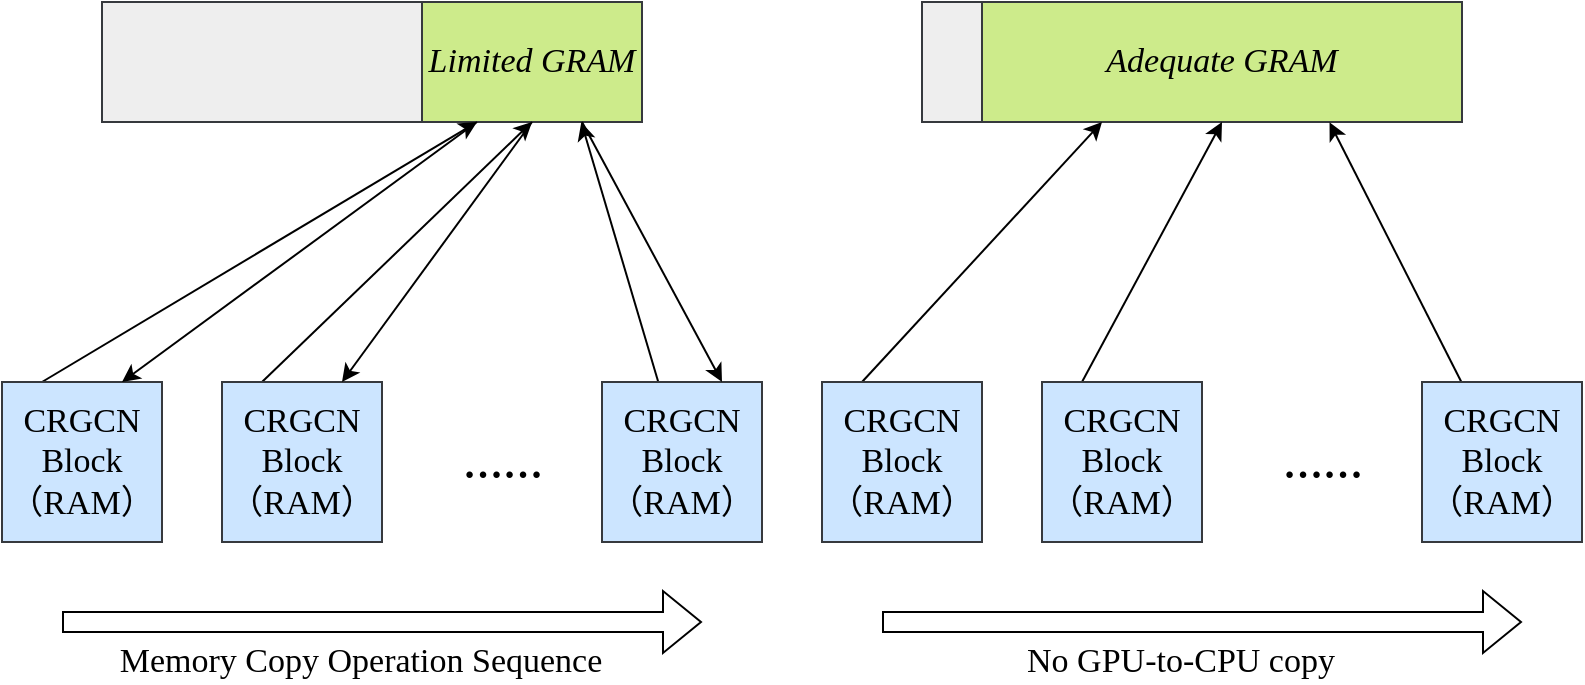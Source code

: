 <mxfile version="18.1.3" type="github">
  <diagram id="kj2rZyOZe8FcI417vjF9" name="Page-1">
    <mxGraphModel dx="1102" dy="591" grid="1" gridSize="10" guides="1" tooltips="1" connect="1" arrows="1" fold="1" page="1" pageScale="1" pageWidth="827" pageHeight="1169" math="0" shadow="0">
      <root>
        <mxCell id="0" />
        <mxCell id="1" parent="0" />
        <mxCell id="e_Yc5ugnPnlB0kdQN6kO-5" value="" style="group;fontStyle=2" vertex="1" connectable="0" parent="1">
          <mxGeometry x="60" y="200" width="270" height="60" as="geometry" />
        </mxCell>
        <mxCell id="e_Yc5ugnPnlB0kdQN6kO-3" value="" style="rounded=0;whiteSpace=wrap;html=1;strokeColor=#36393d;fillColor=#eeeeee;" vertex="1" parent="e_Yc5ugnPnlB0kdQN6kO-5">
          <mxGeometry width="270" height="60" as="geometry" />
        </mxCell>
        <mxCell id="e_Yc5ugnPnlB0kdQN6kO-4" value="&lt;font style=&quot;font-size: 17px;&quot; face=&quot;Times New Roman&quot;&gt;Limited GRAM&lt;/font&gt;" style="rounded=0;whiteSpace=wrap;html=1;strokeColor=#36393d;fontStyle=2;fillColor=#cdeb8b;fontSize=17;" vertex="1" parent="e_Yc5ugnPnlB0kdQN6kO-5">
          <mxGeometry x="160" width="110" height="60" as="geometry" />
        </mxCell>
        <mxCell id="e_Yc5ugnPnlB0kdQN6kO-11" style="rounded=0;orthogonalLoop=1;jettySize=auto;html=1;entryX=0.25;entryY=1;entryDx=0;entryDy=0;fontFamily=Times New Roman;exitX=0.25;exitY=0;exitDx=0;exitDy=0;" edge="1" parent="1" source="e_Yc5ugnPnlB0kdQN6kO-6" target="e_Yc5ugnPnlB0kdQN6kO-4">
          <mxGeometry relative="1" as="geometry" />
        </mxCell>
        <mxCell id="e_Yc5ugnPnlB0kdQN6kO-6" value="CRGCN Block（RAM）" style="whiteSpace=wrap;html=1;aspect=fixed;fontFamily=Times New Roman;strokeColor=#36393d;fillColor=#cce5ff;fontSize=17;" vertex="1" parent="1">
          <mxGeometry x="10" y="390" width="80" height="80" as="geometry" />
        </mxCell>
        <mxCell id="e_Yc5ugnPnlB0kdQN6kO-12" style="edgeStyle=none;rounded=0;orthogonalLoop=1;jettySize=auto;html=1;entryX=0.75;entryY=0;entryDx=0;entryDy=0;fontFamily=Times New Roman;exitX=0.25;exitY=1;exitDx=0;exitDy=0;" edge="1" parent="1" source="e_Yc5ugnPnlB0kdQN6kO-4" target="e_Yc5ugnPnlB0kdQN6kO-6">
          <mxGeometry relative="1" as="geometry" />
        </mxCell>
        <mxCell id="e_Yc5ugnPnlB0kdQN6kO-16" style="edgeStyle=none;rounded=0;orthogonalLoop=1;jettySize=auto;html=1;entryX=0.5;entryY=1;entryDx=0;entryDy=0;fontFamily=Times New Roman;fontSize=15;exitX=0.25;exitY=0;exitDx=0;exitDy=0;" edge="1" parent="1" source="e_Yc5ugnPnlB0kdQN6kO-13" target="e_Yc5ugnPnlB0kdQN6kO-4">
          <mxGeometry relative="1" as="geometry" />
        </mxCell>
        <mxCell id="e_Yc5ugnPnlB0kdQN6kO-13" value="CRGCN Block（RAM）" style="whiteSpace=wrap;html=1;aspect=fixed;fontFamily=Times New Roman;strokeColor=#36393d;fillColor=#cce5ff;fontSize=17;" vertex="1" parent="1">
          <mxGeometry x="120" y="390" width="80" height="80" as="geometry" />
        </mxCell>
        <mxCell id="e_Yc5ugnPnlB0kdQN6kO-18" style="edgeStyle=none;rounded=0;orthogonalLoop=1;jettySize=auto;html=1;entryX=0.724;entryY=1.003;entryDx=0;entryDy=0;entryPerimeter=0;fontFamily=Times New Roman;fontSize=15;" edge="1" parent="1" source="e_Yc5ugnPnlB0kdQN6kO-14" target="e_Yc5ugnPnlB0kdQN6kO-4">
          <mxGeometry relative="1" as="geometry" />
        </mxCell>
        <mxCell id="e_Yc5ugnPnlB0kdQN6kO-14" value="CRGCN Block（RAM）" style="whiteSpace=wrap;html=1;aspect=fixed;fontFamily=Times New Roman;strokeColor=#36393d;fillColor=#cce5ff;fontSize=17;" vertex="1" parent="1">
          <mxGeometry x="310" y="390" width="80" height="80" as="geometry" />
        </mxCell>
        <mxCell id="e_Yc5ugnPnlB0kdQN6kO-15" value="……" style="text;html=1;align=center;verticalAlign=bottom;resizable=0;points=[];autosize=1;strokeColor=none;fillColor=none;fontFamily=Times New Roman;fontStyle=1;fontSize=20;" vertex="1" parent="1">
          <mxGeometry x="230" y="415" width="60" height="30" as="geometry" />
        </mxCell>
        <mxCell id="e_Yc5ugnPnlB0kdQN6kO-17" style="edgeStyle=none;rounded=0;orthogonalLoop=1;jettySize=auto;html=1;entryX=0.75;entryY=0;entryDx=0;entryDy=0;fontFamily=Times New Roman;fontSize=15;exitX=0.5;exitY=1;exitDx=0;exitDy=0;" edge="1" parent="1" source="e_Yc5ugnPnlB0kdQN6kO-4" target="e_Yc5ugnPnlB0kdQN6kO-13">
          <mxGeometry relative="1" as="geometry" />
        </mxCell>
        <mxCell id="e_Yc5ugnPnlB0kdQN6kO-19" style="edgeStyle=none;rounded=0;orthogonalLoop=1;jettySize=auto;html=1;entryX=0.75;entryY=0;entryDx=0;entryDy=0;fontFamily=Times New Roman;fontSize=15;" edge="1" parent="1" target="e_Yc5ugnPnlB0kdQN6kO-14">
          <mxGeometry relative="1" as="geometry">
            <mxPoint x="300" y="260" as="sourcePoint" />
          </mxGeometry>
        </mxCell>
        <mxCell id="e_Yc5ugnPnlB0kdQN6kO-20" value="" style="shape=flexArrow;endArrow=classic;html=1;rounded=0;fontFamily=Times New Roman;fontSize=15;" edge="1" parent="1">
          <mxGeometry width="50" height="50" relative="1" as="geometry">
            <mxPoint x="40" y="510" as="sourcePoint" />
            <mxPoint x="360" y="510" as="targetPoint" />
          </mxGeometry>
        </mxCell>
        <mxCell id="e_Yc5ugnPnlB0kdQN6kO-21" value="Memory Copy Operation Sequence" style="edgeLabel;html=1;align=center;verticalAlign=middle;resizable=0;points=[];fontSize=17;fontFamily=Times New Roman;" vertex="1" connectable="0" parent="e_Yc5ugnPnlB0kdQN6kO-20">
          <mxGeometry x="-0.073" y="-7" relative="1" as="geometry">
            <mxPoint y="13" as="offset" />
          </mxGeometry>
        </mxCell>
        <mxCell id="e_Yc5ugnPnlB0kdQN6kO-22" value="" style="group;fontStyle=2" vertex="1" connectable="0" parent="1">
          <mxGeometry x="470" y="200" width="270" height="60" as="geometry" />
        </mxCell>
        <mxCell id="e_Yc5ugnPnlB0kdQN6kO-23" value="" style="rounded=0;whiteSpace=wrap;html=1;strokeColor=#36393d;fillColor=#eeeeee;" vertex="1" parent="e_Yc5ugnPnlB0kdQN6kO-22">
          <mxGeometry width="270" height="60" as="geometry" />
        </mxCell>
        <mxCell id="e_Yc5ugnPnlB0kdQN6kO-24" value="&lt;font style=&quot;font-size: 17px;&quot; face=&quot;Times New Roman&quot;&gt;&lt;span style=&quot;font-size: 17px;&quot;&gt;Adequate&amp;nbsp;GRAM&lt;/span&gt;&lt;/font&gt;" style="rounded=0;whiteSpace=wrap;html=1;strokeColor=#36393d;fontStyle=2;fillColor=#cdeb8b;fontSize=17;" vertex="1" parent="e_Yc5ugnPnlB0kdQN6kO-22">
          <mxGeometry x="30" width="240" height="60" as="geometry" />
        </mxCell>
        <mxCell id="e_Yc5ugnPnlB0kdQN6kO-25" style="rounded=0;orthogonalLoop=1;jettySize=auto;html=1;entryX=0.25;entryY=1;entryDx=0;entryDy=0;fontFamily=Times New Roman;exitX=0.25;exitY=0;exitDx=0;exitDy=0;" edge="1" parent="1" source="e_Yc5ugnPnlB0kdQN6kO-26" target="e_Yc5ugnPnlB0kdQN6kO-24">
          <mxGeometry relative="1" as="geometry" />
        </mxCell>
        <mxCell id="e_Yc5ugnPnlB0kdQN6kO-26" value="CRGCN Block（RAM）" style="whiteSpace=wrap;html=1;aspect=fixed;fontFamily=Times New Roman;strokeColor=#36393d;fillColor=#cce5ff;fontSize=17;" vertex="1" parent="1">
          <mxGeometry x="420" y="390" width="80" height="80" as="geometry" />
        </mxCell>
        <mxCell id="e_Yc5ugnPnlB0kdQN6kO-28" style="edgeStyle=none;rounded=0;orthogonalLoop=1;jettySize=auto;html=1;entryX=0.5;entryY=1;entryDx=0;entryDy=0;fontFamily=Times New Roman;fontSize=15;exitX=0.25;exitY=0;exitDx=0;exitDy=0;" edge="1" parent="1" source="e_Yc5ugnPnlB0kdQN6kO-29" target="e_Yc5ugnPnlB0kdQN6kO-24">
          <mxGeometry relative="1" as="geometry" />
        </mxCell>
        <mxCell id="e_Yc5ugnPnlB0kdQN6kO-29" value="CRGCN Block（RAM）" style="whiteSpace=wrap;html=1;aspect=fixed;fontFamily=Times New Roman;strokeColor=#36393d;fillColor=#cce5ff;fontSize=17;" vertex="1" parent="1">
          <mxGeometry x="530" y="390" width="80" height="80" as="geometry" />
        </mxCell>
        <mxCell id="e_Yc5ugnPnlB0kdQN6kO-30" style="edgeStyle=none;rounded=0;orthogonalLoop=1;jettySize=auto;html=1;entryX=0.724;entryY=1.003;entryDx=0;entryDy=0;entryPerimeter=0;fontFamily=Times New Roman;fontSize=15;" edge="1" parent="1" source="e_Yc5ugnPnlB0kdQN6kO-31" target="e_Yc5ugnPnlB0kdQN6kO-24">
          <mxGeometry relative="1" as="geometry" />
        </mxCell>
        <mxCell id="e_Yc5ugnPnlB0kdQN6kO-31" value="CRGCN Block（RAM）" style="whiteSpace=wrap;html=1;aspect=fixed;fontFamily=Times New Roman;strokeColor=#36393d;fillColor=#cce5ff;fontSize=17;" vertex="1" parent="1">
          <mxGeometry x="720" y="390" width="80" height="80" as="geometry" />
        </mxCell>
        <mxCell id="e_Yc5ugnPnlB0kdQN6kO-32" value="……" style="text;html=1;align=center;verticalAlign=bottom;resizable=0;points=[];autosize=1;strokeColor=none;fillColor=none;fontFamily=Times New Roman;fontStyle=1;fontSize=20;" vertex="1" parent="1">
          <mxGeometry x="640" y="415" width="60" height="30" as="geometry" />
        </mxCell>
        <mxCell id="e_Yc5ugnPnlB0kdQN6kO-35" value="" style="shape=flexArrow;endArrow=classic;html=1;rounded=0;fontFamily=Times New Roman;fontSize=15;" edge="1" parent="1">
          <mxGeometry width="50" height="50" relative="1" as="geometry">
            <mxPoint x="450" y="510" as="sourcePoint" />
            <mxPoint x="770" y="510" as="targetPoint" />
          </mxGeometry>
        </mxCell>
        <mxCell id="e_Yc5ugnPnlB0kdQN6kO-36" value="No GPU-to-CPU copy" style="edgeLabel;html=1;align=center;verticalAlign=middle;resizable=0;points=[];fontSize=17;fontFamily=Times New Roman;" vertex="1" connectable="0" parent="e_Yc5ugnPnlB0kdQN6kO-35">
          <mxGeometry x="-0.073" y="-7" relative="1" as="geometry">
            <mxPoint y="13" as="offset" />
          </mxGeometry>
        </mxCell>
      </root>
    </mxGraphModel>
  </diagram>
</mxfile>
